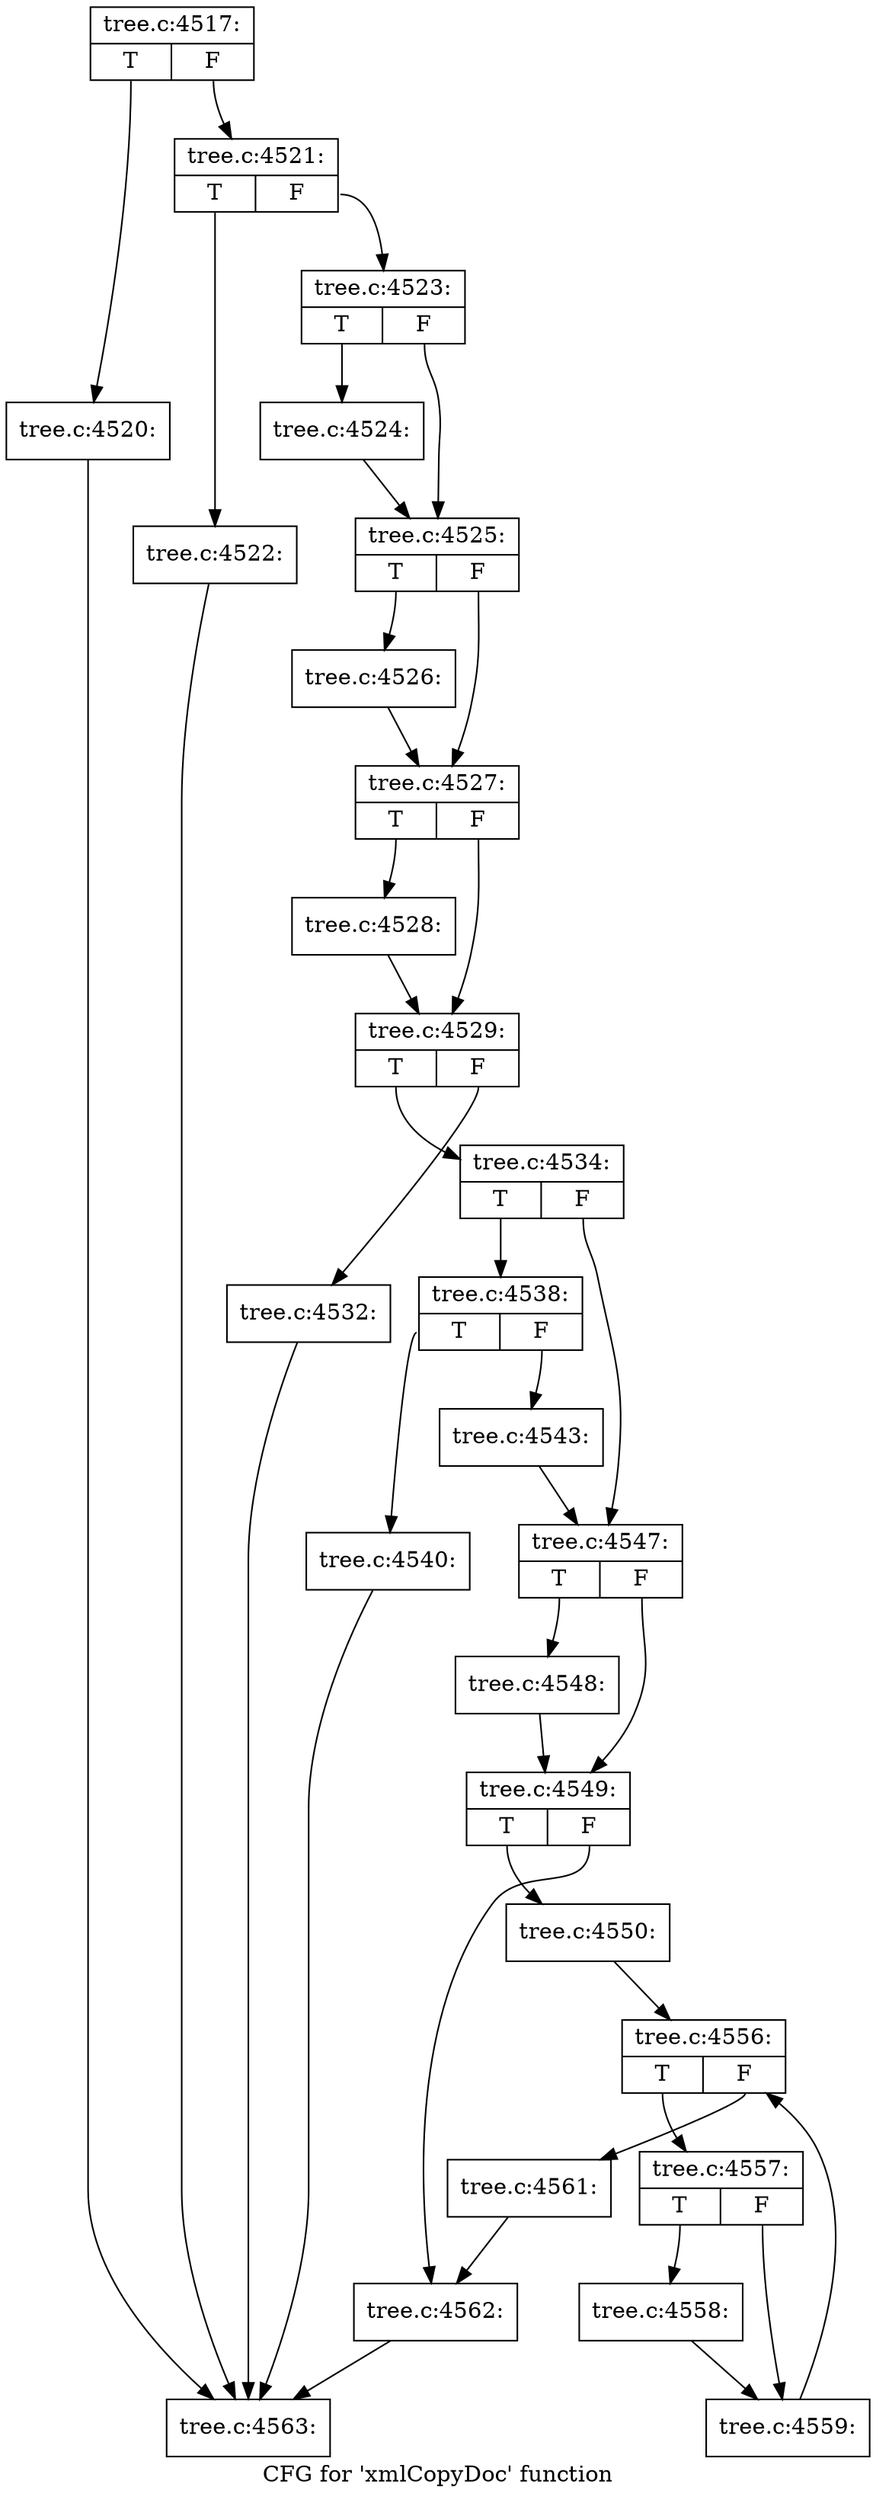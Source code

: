 digraph "CFG for 'xmlCopyDoc' function" {
	label="CFG for 'xmlCopyDoc' function";

	Node0x44c5d40 [shape=record,label="{tree.c:4517:|{<s0>T|<s1>F}}"];
	Node0x44c5d40:s0 -> Node0x44cedd0;
	Node0x44c5d40:s1 -> Node0x44cee20;
	Node0x44cedd0 [shape=record,label="{tree.c:4520:}"];
	Node0x44cedd0 -> Node0x44c58d0;
	Node0x44cee20 [shape=record,label="{tree.c:4521:|{<s0>T|<s1>F}}"];
	Node0x44cee20:s0 -> Node0x44cf580;
	Node0x44cee20:s1 -> Node0x44cf5d0;
	Node0x44cf580 [shape=record,label="{tree.c:4522:}"];
	Node0x44cf580 -> Node0x44c58d0;
	Node0x44cf5d0 [shape=record,label="{tree.c:4523:|{<s0>T|<s1>F}}"];
	Node0x44cf5d0:s0 -> Node0x44cfa30;
	Node0x44cf5d0:s1 -> Node0x44cfa80;
	Node0x44cfa30 [shape=record,label="{tree.c:4524:}"];
	Node0x44cfa30 -> Node0x44cfa80;
	Node0x44cfa80 [shape=record,label="{tree.c:4525:|{<s0>T|<s1>F}}"];
	Node0x44cfa80:s0 -> Node0x44d0540;
	Node0x44cfa80:s1 -> Node0x44d0590;
	Node0x44d0540 [shape=record,label="{tree.c:4526:}"];
	Node0x44d0540 -> Node0x44d0590;
	Node0x44d0590 [shape=record,label="{tree.c:4527:|{<s0>T|<s1>F}}"];
	Node0x44d0590:s0 -> Node0x44d0ed0;
	Node0x44d0590:s1 -> Node0x44d0f20;
	Node0x44d0ed0 [shape=record,label="{tree.c:4528:}"];
	Node0x44d0ed0 -> Node0x44d0f20;
	Node0x44d0f20 [shape=record,label="{tree.c:4529:|{<s0>T|<s1>F}}"];
	Node0x44d0f20:s0 -> Node0x44d2420;
	Node0x44d0f20:s1 -> Node0x44d23d0;
	Node0x44d23d0 [shape=record,label="{tree.c:4532:}"];
	Node0x44d23d0 -> Node0x44c58d0;
	Node0x44d2420 [shape=record,label="{tree.c:4534:|{<s0>T|<s1>F}}"];
	Node0x44d2420:s0 -> Node0x44d2d30;
	Node0x44d2420:s1 -> Node0x44d2d80;
	Node0x44d2d30 [shape=record,label="{tree.c:4538:|{<s0>T|<s1>F}}"];
	Node0x44d2d30:s0 -> Node0x44d36a0;
	Node0x44d2d30:s1 -> Node0x44d36f0;
	Node0x44d36a0 [shape=record,label="{tree.c:4540:}"];
	Node0x44d36a0 -> Node0x44c58d0;
	Node0x44d36f0 [shape=record,label="{tree.c:4543:}"];
	Node0x44d36f0 -> Node0x44d2d80;
	Node0x44d2d80 [shape=record,label="{tree.c:4547:|{<s0>T|<s1>F}}"];
	Node0x44d2d80:s0 -> Node0x44d4710;
	Node0x44d2d80:s1 -> Node0x44d4760;
	Node0x44d4710 [shape=record,label="{tree.c:4548:}"];
	Node0x44d4710 -> Node0x44d4760;
	Node0x44d4760 [shape=record,label="{tree.c:4549:|{<s0>T|<s1>F}}"];
	Node0x44d4760:s0 -> Node0x44d50a0;
	Node0x44d4760:s1 -> Node0x44d50f0;
	Node0x44d50a0 [shape=record,label="{tree.c:4550:}"];
	Node0x44d50a0 -> Node0x44d6330;
	Node0x44d6330 [shape=record,label="{tree.c:4556:|{<s0>T|<s1>F}}"];
	Node0x44d6330:s0 -> Node0x44d6720;
	Node0x44d6330:s1 -> Node0x44d6550;
	Node0x44d6720 [shape=record,label="{tree.c:4557:|{<s0>T|<s1>F}}"];
	Node0x44d6720:s0 -> Node0x44d68e0;
	Node0x44d6720:s1 -> Node0x44d6930;
	Node0x44d68e0 [shape=record,label="{tree.c:4558:}"];
	Node0x44d68e0 -> Node0x44d6930;
	Node0x44d6930 [shape=record,label="{tree.c:4559:}"];
	Node0x44d6930 -> Node0x44d6330;
	Node0x44d6550 [shape=record,label="{tree.c:4561:}"];
	Node0x44d6550 -> Node0x44d50f0;
	Node0x44d50f0 [shape=record,label="{tree.c:4562:}"];
	Node0x44d50f0 -> Node0x44c58d0;
	Node0x44c58d0 [shape=record,label="{tree.c:4563:}"];
}
